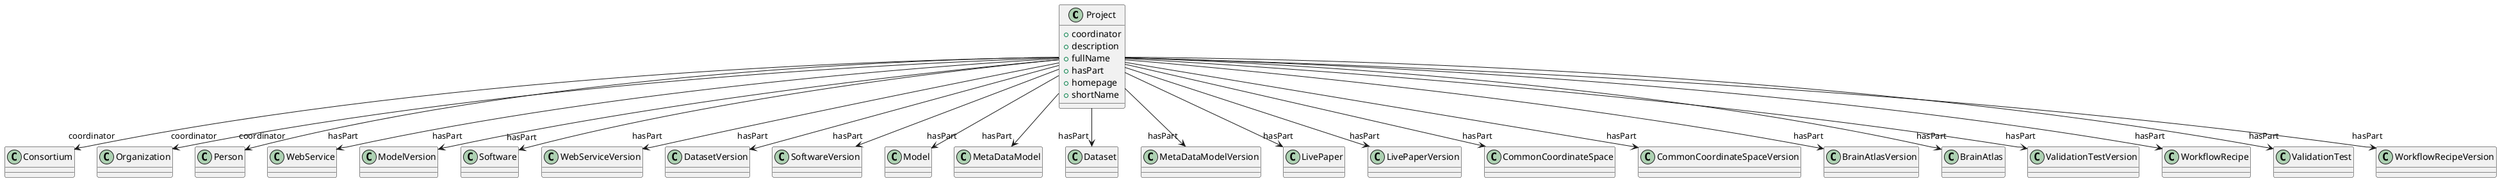 @startuml
class Project {
+coordinator
+description
+fullName
+hasPart
+homepage
+shortName

}
Project -d-> "coordinator" Consortium
Project -d-> "coordinator" Organization
Project -d-> "coordinator" Person
Project -d-> "hasPart" WebService
Project -d-> "hasPart" ModelVersion
Project -d-> "hasPart" Software
Project -d-> "hasPart" WebServiceVersion
Project -d-> "hasPart" DatasetVersion
Project -d-> "hasPart" SoftwareVersion
Project -d-> "hasPart" Model
Project -d-> "hasPart" MetaDataModel
Project -d-> "hasPart" Dataset
Project -d-> "hasPart" MetaDataModelVersion
Project -d-> "hasPart" LivePaper
Project -d-> "hasPart" LivePaperVersion
Project -d-> "hasPart" CommonCoordinateSpace
Project -d-> "hasPart" CommonCoordinateSpaceVersion
Project -d-> "hasPart" BrainAtlasVersion
Project -d-> "hasPart" BrainAtlas
Project -d-> "hasPart" ValidationTestVersion
Project -d-> "hasPart" WorkflowRecipe
Project -d-> "hasPart" ValidationTest
Project -d-> "hasPart" WorkflowRecipeVersion

@enduml